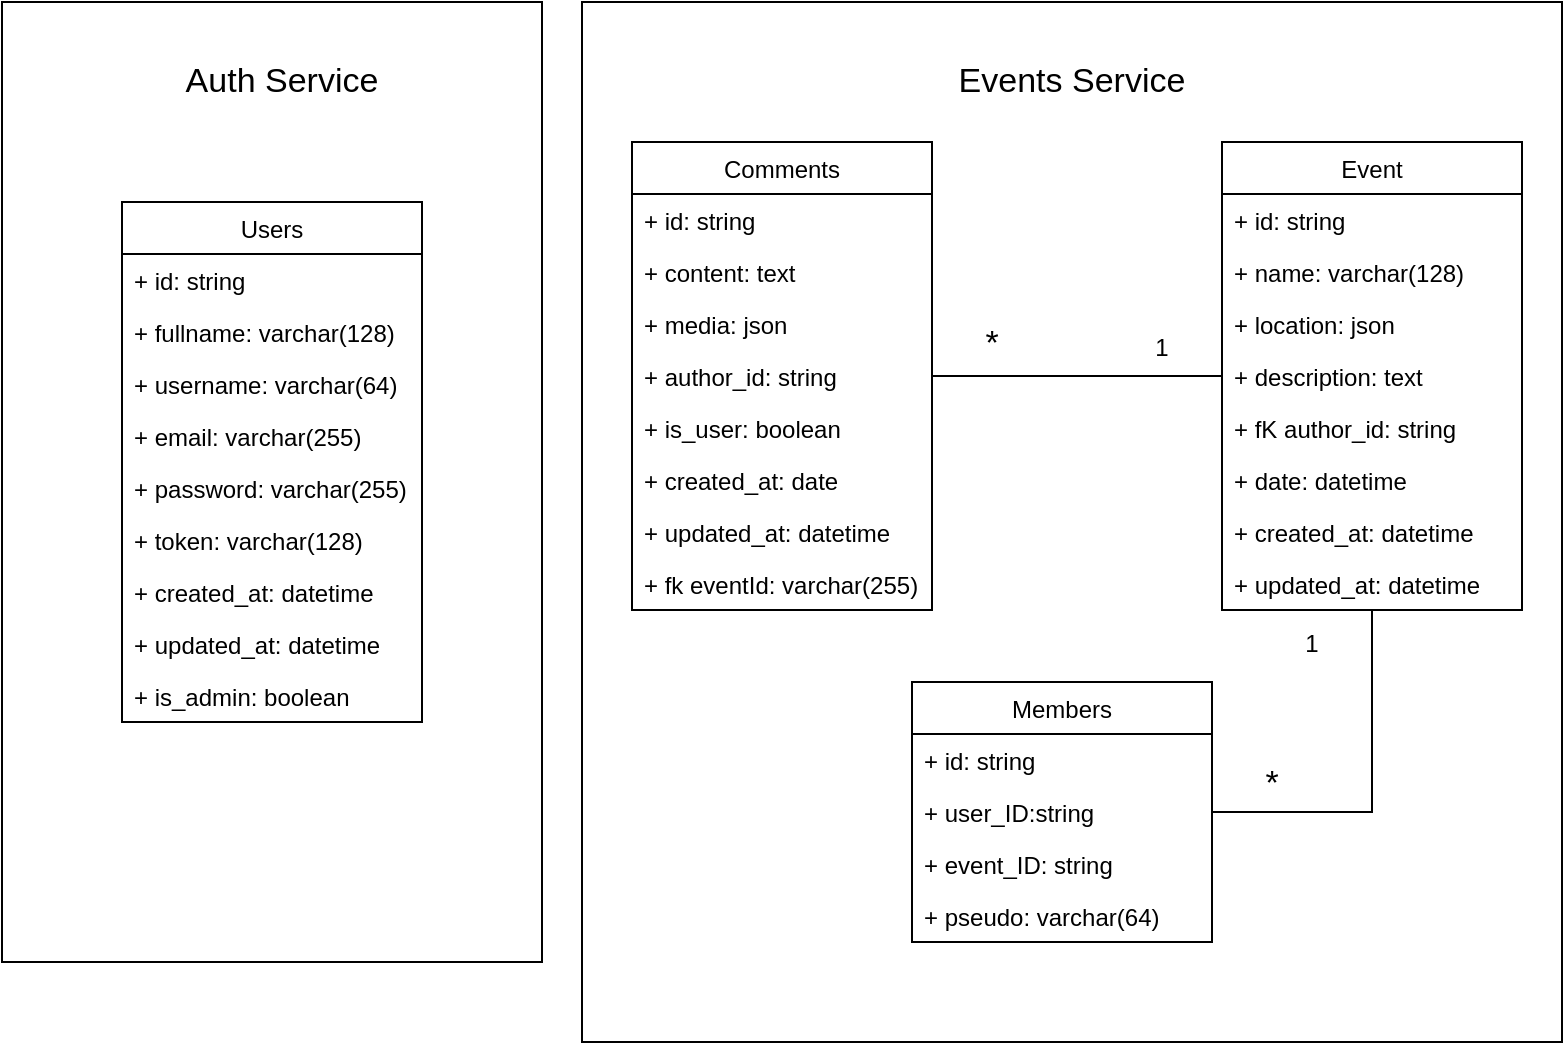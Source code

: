 <mxfile version="17.1.3" type="github">
  <diagram id="kh0qzleask_zGiQaN6OA" name="Page-1">
    <mxGraphModel dx="426" dy="802" grid="1" gridSize="10" guides="1" tooltips="1" connect="1" arrows="1" fold="1" page="1" pageScale="1" pageWidth="827" pageHeight="1169" math="0" shadow="0">
      <root>
        <mxCell id="0" />
        <mxCell id="1" parent="0" />
        <mxCell id="R3sU0Ms7uShIPlF4EzJm-6" value="" style="rounded=0;whiteSpace=wrap;html=1;fillColor=none;" parent="1" vertex="1">
          <mxGeometry x="320" y="60" width="490" height="520" as="geometry" />
        </mxCell>
        <mxCell id="R3sU0Ms7uShIPlF4EzJm-4" value="" style="rounded=0;whiteSpace=wrap;html=1;fillColor=none;" parent="1" vertex="1">
          <mxGeometry x="30" y="60" width="270" height="480" as="geometry" />
        </mxCell>
        <mxCell id="gKOD2q_dbxWJM7LlFmg6-7" value="Comments" style="swimlane;fontStyle=0;childLayout=stackLayout;horizontal=1;startSize=26;fillColor=none;horizontalStack=0;resizeParent=1;resizeParentMax=0;resizeLast=0;collapsible=1;marginBottom=0;" parent="1" vertex="1">
          <mxGeometry x="345" y="130" width="150" height="234" as="geometry" />
        </mxCell>
        <mxCell id="gKOD2q_dbxWJM7LlFmg6-8" value="+ id: string" style="text;strokeColor=none;fillColor=none;align=left;verticalAlign=top;spacingLeft=4;spacingRight=4;overflow=hidden;rotatable=0;points=[[0,0.5],[1,0.5]];portConstraint=eastwest;" parent="gKOD2q_dbxWJM7LlFmg6-7" vertex="1">
          <mxGeometry y="26" width="150" height="26" as="geometry" />
        </mxCell>
        <mxCell id="gKOD2q_dbxWJM7LlFmg6-9" value="+ content: text" style="text;strokeColor=none;fillColor=none;align=left;verticalAlign=top;spacingLeft=4;spacingRight=4;overflow=hidden;rotatable=0;points=[[0,0.5],[1,0.5]];portConstraint=eastwest;" parent="gKOD2q_dbxWJM7LlFmg6-7" vertex="1">
          <mxGeometry y="52" width="150" height="26" as="geometry" />
        </mxCell>
        <mxCell id="gKOD2q_dbxWJM7LlFmg6-10" value="+ media: json" style="text;strokeColor=none;fillColor=none;align=left;verticalAlign=top;spacingLeft=4;spacingRight=4;overflow=hidden;rotatable=0;points=[[0,0.5],[1,0.5]];portConstraint=eastwest;" parent="gKOD2q_dbxWJM7LlFmg6-7" vertex="1">
          <mxGeometry y="78" width="150" height="26" as="geometry" />
        </mxCell>
        <mxCell id="gKOD2q_dbxWJM7LlFmg6-11" value="+ author_id: string" style="text;strokeColor=none;fillColor=none;align=left;verticalAlign=top;spacingLeft=4;spacingRight=4;overflow=hidden;rotatable=0;points=[[0,0.5],[1,0.5]];portConstraint=eastwest;" parent="gKOD2q_dbxWJM7LlFmg6-7" vertex="1">
          <mxGeometry y="104" width="150" height="26" as="geometry" />
        </mxCell>
        <mxCell id="gKOD2q_dbxWJM7LlFmg6-30" value="+ is_user: boolean" style="text;strokeColor=none;fillColor=none;align=left;verticalAlign=top;spacingLeft=4;spacingRight=4;overflow=hidden;rotatable=0;points=[[0,0.5],[1,0.5]];portConstraint=eastwest;" parent="gKOD2q_dbxWJM7LlFmg6-7" vertex="1">
          <mxGeometry y="130" width="150" height="26" as="geometry" />
        </mxCell>
        <mxCell id="gKOD2q_dbxWJM7LlFmg6-12" value="+ created_at: date" style="text;strokeColor=none;fillColor=none;align=left;verticalAlign=top;spacingLeft=4;spacingRight=4;overflow=hidden;rotatable=0;points=[[0,0.5],[1,0.5]];portConstraint=eastwest;" parent="gKOD2q_dbxWJM7LlFmg6-7" vertex="1">
          <mxGeometry y="156" width="150" height="26" as="geometry" />
        </mxCell>
        <mxCell id="gKOD2q_dbxWJM7LlFmg6-13" value="+ updated_at: datetime" style="text;strokeColor=none;fillColor=none;align=left;verticalAlign=top;spacingLeft=4;spacingRight=4;overflow=hidden;rotatable=0;points=[[0,0.5],[1,0.5]];portConstraint=eastwest;" parent="gKOD2q_dbxWJM7LlFmg6-7" vertex="1">
          <mxGeometry y="182" width="150" height="26" as="geometry" />
        </mxCell>
        <mxCell id="gKOD2q_dbxWJM7LlFmg6-14" value="+ fk eventId: varchar(255)" style="text;strokeColor=none;fillColor=none;align=left;verticalAlign=top;spacingLeft=4;spacingRight=4;overflow=hidden;rotatable=0;points=[[0,0.5],[1,0.5]];portConstraint=eastwest;" parent="gKOD2q_dbxWJM7LlFmg6-7" vertex="1">
          <mxGeometry y="208" width="150" height="26" as="geometry" />
        </mxCell>
        <mxCell id="gKOD2q_dbxWJM7LlFmg6-21" value="Users" style="swimlane;fontStyle=0;childLayout=stackLayout;horizontal=1;startSize=26;fillColor=none;horizontalStack=0;resizeParent=1;resizeParentMax=0;resizeLast=0;collapsible=1;marginBottom=0;" parent="1" vertex="1">
          <mxGeometry x="90" y="160" width="150" height="260" as="geometry" />
        </mxCell>
        <mxCell id="gKOD2q_dbxWJM7LlFmg6-22" value="+ id: string" style="text;strokeColor=none;fillColor=none;align=left;verticalAlign=top;spacingLeft=4;spacingRight=4;overflow=hidden;rotatable=0;points=[[0,0.5],[1,0.5]];portConstraint=eastwest;" parent="gKOD2q_dbxWJM7LlFmg6-21" vertex="1">
          <mxGeometry y="26" width="150" height="26" as="geometry" />
        </mxCell>
        <mxCell id="gKOD2q_dbxWJM7LlFmg6-23" value="+ fullname: varchar(128)" style="text;strokeColor=none;fillColor=none;align=left;verticalAlign=top;spacingLeft=4;spacingRight=4;overflow=hidden;rotatable=0;points=[[0,0.5],[1,0.5]];portConstraint=eastwest;" parent="gKOD2q_dbxWJM7LlFmg6-21" vertex="1">
          <mxGeometry y="52" width="150" height="26" as="geometry" />
        </mxCell>
        <mxCell id="gKOD2q_dbxWJM7LlFmg6-24" value="+ username: varchar(64)" style="text;strokeColor=none;fillColor=none;align=left;verticalAlign=top;spacingLeft=4;spacingRight=4;overflow=hidden;rotatable=0;points=[[0,0.5],[1,0.5]];portConstraint=eastwest;" parent="gKOD2q_dbxWJM7LlFmg6-21" vertex="1">
          <mxGeometry y="78" width="150" height="26" as="geometry" />
        </mxCell>
        <mxCell id="gKOD2q_dbxWJM7LlFmg6-25" value="+ email: varchar(255)" style="text;strokeColor=none;fillColor=none;align=left;verticalAlign=top;spacingLeft=4;spacingRight=4;overflow=hidden;rotatable=0;points=[[0,0.5],[1,0.5]];portConstraint=eastwest;" parent="gKOD2q_dbxWJM7LlFmg6-21" vertex="1">
          <mxGeometry y="104" width="150" height="26" as="geometry" />
        </mxCell>
        <mxCell id="R3sU0Ms7uShIPlF4EzJm-3" value="+ password: varchar(255)" style="text;strokeColor=none;fillColor=none;align=left;verticalAlign=top;spacingLeft=4;spacingRight=4;overflow=hidden;rotatable=0;points=[[0,0.5],[1,0.5]];portConstraint=eastwest;" parent="gKOD2q_dbxWJM7LlFmg6-21" vertex="1">
          <mxGeometry y="130" width="150" height="26" as="geometry" />
        </mxCell>
        <mxCell id="gKOD2q_dbxWJM7LlFmg6-29" value="+ token: varchar(128)" style="text;strokeColor=none;fillColor=none;align=left;verticalAlign=top;spacingLeft=4;spacingRight=4;overflow=hidden;rotatable=0;points=[[0,0.5],[1,0.5]];portConstraint=eastwest;" parent="gKOD2q_dbxWJM7LlFmg6-21" vertex="1">
          <mxGeometry y="156" width="150" height="26" as="geometry" />
        </mxCell>
        <mxCell id="gKOD2q_dbxWJM7LlFmg6-26" value="+ created_at: datetime" style="text;strokeColor=none;fillColor=none;align=left;verticalAlign=top;spacingLeft=4;spacingRight=4;overflow=hidden;rotatable=0;points=[[0,0.5],[1,0.5]];portConstraint=eastwest;" parent="gKOD2q_dbxWJM7LlFmg6-21" vertex="1">
          <mxGeometry y="182" width="150" height="26" as="geometry" />
        </mxCell>
        <mxCell id="gKOD2q_dbxWJM7LlFmg6-27" value="+ updated_at: datetime" style="text;strokeColor=none;fillColor=none;align=left;verticalAlign=top;spacingLeft=4;spacingRight=4;overflow=hidden;rotatable=0;points=[[0,0.5],[1,0.5]];portConstraint=eastwest;" parent="gKOD2q_dbxWJM7LlFmg6-21" vertex="1">
          <mxGeometry y="208" width="150" height="26" as="geometry" />
        </mxCell>
        <mxCell id="PAwxHmNwJNjy5CTQdwPz-1" value="+ is_admin: boolean" style="text;strokeColor=none;fillColor=none;align=left;verticalAlign=top;spacingLeft=4;spacingRight=4;overflow=hidden;rotatable=0;points=[[0,0.5],[1,0.5]];portConstraint=eastwest;" vertex="1" parent="gKOD2q_dbxWJM7LlFmg6-21">
          <mxGeometry y="234" width="150" height="26" as="geometry" />
        </mxCell>
        <mxCell id="R3sU0Ms7uShIPlF4EzJm-8" style="edgeStyle=orthogonalEdgeStyle;rounded=0;orthogonalLoop=1;jettySize=auto;html=1;entryX=1;entryY=0.5;entryDx=0;entryDy=0;fontSize=17;endArrow=none;endFill=0;" parent="1" source="gKOD2q_dbxWJM7LlFmg6-40" target="R3sU0Ms7uShIPlF4EzJm-1" edge="1">
          <mxGeometry relative="1" as="geometry" />
        </mxCell>
        <mxCell id="R3sU0Ms7uShIPlF4EzJm-11" style="edgeStyle=orthogonalEdgeStyle;rounded=0;orthogonalLoop=1;jettySize=auto;html=1;entryX=1;entryY=0.5;entryDx=0;entryDy=0;fontSize=12;endArrow=none;endFill=0;" parent="1" source="gKOD2q_dbxWJM7LlFmg6-40" target="gKOD2q_dbxWJM7LlFmg6-11" edge="1">
          <mxGeometry relative="1" as="geometry" />
        </mxCell>
        <mxCell id="gKOD2q_dbxWJM7LlFmg6-40" value="Event" style="swimlane;fontStyle=0;childLayout=stackLayout;horizontal=1;startSize=26;fillColor=none;horizontalStack=0;resizeParent=1;resizeParentMax=0;resizeLast=0;collapsible=1;marginBottom=0;" parent="1" vertex="1">
          <mxGeometry x="640" y="130" width="150" height="234" as="geometry" />
        </mxCell>
        <mxCell id="gKOD2q_dbxWJM7LlFmg6-41" value="+ id: string" style="text;strokeColor=none;fillColor=none;align=left;verticalAlign=top;spacingLeft=4;spacingRight=4;overflow=hidden;rotatable=0;points=[[0,0.5],[1,0.5]];portConstraint=eastwest;" parent="gKOD2q_dbxWJM7LlFmg6-40" vertex="1">
          <mxGeometry y="26" width="150" height="26" as="geometry" />
        </mxCell>
        <mxCell id="gKOD2q_dbxWJM7LlFmg6-42" value="+ name: varchar(128)" style="text;strokeColor=none;fillColor=none;align=left;verticalAlign=top;spacingLeft=4;spacingRight=4;overflow=hidden;rotatable=0;points=[[0,0.5],[1,0.5]];portConstraint=eastwest;" parent="gKOD2q_dbxWJM7LlFmg6-40" vertex="1">
          <mxGeometry y="52" width="150" height="26" as="geometry" />
        </mxCell>
        <mxCell id="gKOD2q_dbxWJM7LlFmg6-45" value="+ location: json&#xa;" style="text;strokeColor=none;fillColor=none;align=left;verticalAlign=top;spacingLeft=4;spacingRight=4;overflow=hidden;rotatable=0;points=[[0,0.5],[1,0.5]];portConstraint=eastwest;" parent="gKOD2q_dbxWJM7LlFmg6-40" vertex="1">
          <mxGeometry y="78" width="150" height="26" as="geometry" />
        </mxCell>
        <mxCell id="gKOD2q_dbxWJM7LlFmg6-46" value="+ description: text&#xa;" style="text;strokeColor=none;fillColor=none;align=left;verticalAlign=top;spacingLeft=4;spacingRight=4;overflow=hidden;rotatable=0;points=[[0,0.5],[1,0.5]];portConstraint=eastwest;" parent="gKOD2q_dbxWJM7LlFmg6-40" vertex="1">
          <mxGeometry y="104" width="150" height="26" as="geometry" />
        </mxCell>
        <mxCell id="R3sU0Ms7uShIPlF4EzJm-2" value="+ fK author_id: string" style="text;strokeColor=none;fillColor=none;align=left;verticalAlign=top;spacingLeft=4;spacingRight=4;overflow=hidden;rotatable=0;points=[[0,0.5],[1,0.5]];portConstraint=eastwest;" parent="gKOD2q_dbxWJM7LlFmg6-40" vertex="1">
          <mxGeometry y="130" width="150" height="26" as="geometry" />
        </mxCell>
        <mxCell id="gKOD2q_dbxWJM7LlFmg6-49" value="+ date: datetime&#xa;" style="text;strokeColor=none;fillColor=none;align=left;verticalAlign=top;spacingLeft=4;spacingRight=4;overflow=hidden;rotatable=0;points=[[0,0.5],[1,0.5]];portConstraint=eastwest;" parent="gKOD2q_dbxWJM7LlFmg6-40" vertex="1">
          <mxGeometry y="156" width="150" height="26" as="geometry" />
        </mxCell>
        <mxCell id="gKOD2q_dbxWJM7LlFmg6-47" value="+ created_at: datetime" style="text;strokeColor=none;fillColor=none;align=left;verticalAlign=top;spacingLeft=4;spacingRight=4;overflow=hidden;rotatable=0;points=[[0,0.5],[1,0.5]];portConstraint=eastwest;" parent="gKOD2q_dbxWJM7LlFmg6-40" vertex="1">
          <mxGeometry y="182" width="150" height="26" as="geometry" />
        </mxCell>
        <mxCell id="gKOD2q_dbxWJM7LlFmg6-48" value="+ updated_at: datetime" style="text;strokeColor=none;fillColor=none;align=left;verticalAlign=top;spacingLeft=4;spacingRight=4;overflow=hidden;rotatable=0;points=[[0,0.5],[1,0.5]];portConstraint=eastwest;" parent="gKOD2q_dbxWJM7LlFmg6-40" vertex="1">
          <mxGeometry y="208" width="150" height="26" as="geometry" />
        </mxCell>
        <mxCell id="gKOD2q_dbxWJM7LlFmg6-59" value="Members" style="swimlane;fontStyle=0;childLayout=stackLayout;horizontal=1;startSize=26;fillColor=none;horizontalStack=0;resizeParent=1;resizeParentMax=0;resizeLast=0;collapsible=1;marginBottom=0;" parent="1" vertex="1">
          <mxGeometry x="485" y="400" width="150" height="130" as="geometry" />
        </mxCell>
        <mxCell id="gKOD2q_dbxWJM7LlFmg6-60" value="+ id: string" style="text;strokeColor=none;fillColor=none;align=left;verticalAlign=top;spacingLeft=4;spacingRight=4;overflow=hidden;rotatable=0;points=[[0,0.5],[1,0.5]];portConstraint=eastwest;" parent="gKOD2q_dbxWJM7LlFmg6-59" vertex="1">
          <mxGeometry y="26" width="150" height="26" as="geometry" />
        </mxCell>
        <mxCell id="R3sU0Ms7uShIPlF4EzJm-1" value="+ user_ID:string" style="text;strokeColor=none;fillColor=none;align=left;verticalAlign=top;spacingLeft=4;spacingRight=4;overflow=hidden;rotatable=0;points=[[0,0.5],[1,0.5]];portConstraint=eastwest;" parent="gKOD2q_dbxWJM7LlFmg6-59" vertex="1">
          <mxGeometry y="52" width="150" height="26" as="geometry" />
        </mxCell>
        <mxCell id="gKOD2q_dbxWJM7LlFmg6-66" value="+ event_ID: string" style="text;strokeColor=none;fillColor=none;align=left;verticalAlign=top;spacingLeft=4;spacingRight=4;overflow=hidden;rotatable=0;points=[[0,0.5],[1,0.5]];portConstraint=eastwest;" parent="gKOD2q_dbxWJM7LlFmg6-59" vertex="1">
          <mxGeometry y="78" width="150" height="26" as="geometry" />
        </mxCell>
        <mxCell id="gKOD2q_dbxWJM7LlFmg6-62" value="+ pseudo: varchar(64)" style="text;strokeColor=none;fillColor=none;align=left;verticalAlign=top;spacingLeft=4;spacingRight=4;overflow=hidden;rotatable=0;points=[[0,0.5],[1,0.5]];portConstraint=eastwest;" parent="gKOD2q_dbxWJM7LlFmg6-59" vertex="1">
          <mxGeometry y="104" width="150" height="26" as="geometry" />
        </mxCell>
        <mxCell id="R3sU0Ms7uShIPlF4EzJm-5" value="&lt;font style=&quot;font-size: 17px&quot;&gt;Auth Service&lt;/font&gt;" style="text;html=1;strokeColor=none;fillColor=none;align=center;verticalAlign=middle;whiteSpace=wrap;rounded=0;" parent="1" vertex="1">
          <mxGeometry x="100" y="70" width="140" height="60" as="geometry" />
        </mxCell>
        <mxCell id="R3sU0Ms7uShIPlF4EzJm-7" value="&lt;font style=&quot;font-size: 17px&quot;&gt;Events Service&lt;/font&gt;" style="text;html=1;strokeColor=none;fillColor=none;align=center;verticalAlign=middle;whiteSpace=wrap;rounded=0;" parent="1" vertex="1">
          <mxGeometry x="495" y="70" width="140" height="60" as="geometry" />
        </mxCell>
        <mxCell id="R3sU0Ms7uShIPlF4EzJm-9" value="*" style="text;html=1;strokeColor=none;fillColor=none;align=center;verticalAlign=middle;whiteSpace=wrap;rounded=0;fontSize=17;" parent="1" vertex="1">
          <mxGeometry x="635" y="436" width="60" height="30" as="geometry" />
        </mxCell>
        <mxCell id="R3sU0Ms7uShIPlF4EzJm-10" value="&lt;font style=&quot;font-size: 12px&quot;&gt;1&lt;/font&gt;" style="text;html=1;strokeColor=none;fillColor=none;align=center;verticalAlign=middle;whiteSpace=wrap;rounded=0;fontSize=17;" parent="1" vertex="1">
          <mxGeometry x="655" y="365" width="60" height="30" as="geometry" />
        </mxCell>
        <mxCell id="R3sU0Ms7uShIPlF4EzJm-12" value="&lt;font style=&quot;font-size: 12px&quot;&gt;1&lt;/font&gt;" style="text;html=1;strokeColor=none;fillColor=none;align=center;verticalAlign=middle;whiteSpace=wrap;rounded=0;fontSize=17;" parent="1" vertex="1">
          <mxGeometry x="580" y="217" width="60" height="30" as="geometry" />
        </mxCell>
        <mxCell id="R3sU0Ms7uShIPlF4EzJm-13" value="*" style="text;html=1;strokeColor=none;fillColor=none;align=center;verticalAlign=middle;whiteSpace=wrap;rounded=0;fontSize=17;" parent="1" vertex="1">
          <mxGeometry x="495" y="216" width="60" height="30" as="geometry" />
        </mxCell>
      </root>
    </mxGraphModel>
  </diagram>
</mxfile>
